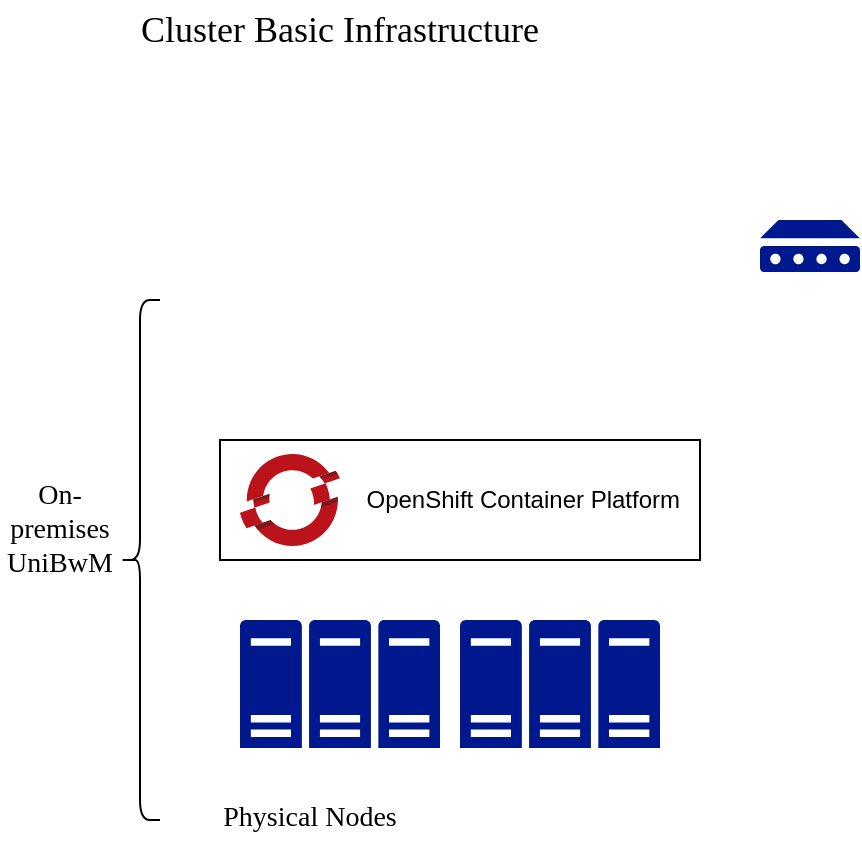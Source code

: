 <mxfile version="15.7.3" type="github">
  <diagram name="Page-1" id="d66fe2ae-3e9f-cf2f-6d29-e24063ad5d60">
    <mxGraphModel dx="1426" dy="826" grid="1" gridSize="10" guides="1" tooltips="1" connect="1" arrows="1" fold="1" page="1" pageScale="1" pageWidth="1169" pageHeight="827" background="none" math="0" shadow="0">
      <root>
        <mxCell id="0" />
        <mxCell id="1" parent="0" />
        <mxCell id="r-5wEKoVIx4eEHZj96Cq-2" value="&lt;font face=&quot;Verdana&quot;&gt;Cluster Basic Infrastructure&lt;/font&gt;" style="text;html=1;strokeColor=none;fillColor=none;align=center;verticalAlign=middle;whiteSpace=wrap;rounded=0;fontSize=18;" vertex="1" parent="1">
          <mxGeometry x="40" y="20" width="280" height="30" as="geometry" />
        </mxCell>
        <mxCell id="r-5wEKoVIx4eEHZj96Cq-5" value="" style="sketch=0;aspect=fixed;pointerEvents=1;shadow=0;dashed=0;html=1;strokeColor=none;labelPosition=center;verticalLabelPosition=bottom;verticalAlign=top;align=center;fillColor=#00188D;shape=mxgraph.mscae.enterprise.server_farm;fontFamily=Verdana;fontSize=18;" vertex="1" parent="1">
          <mxGeometry x="130" y="330" width="100" height="64" as="geometry" />
        </mxCell>
        <mxCell id="r-5wEKoVIx4eEHZj96Cq-6" value="Physical Nodes" style="text;html=1;strokeColor=none;fillColor=none;align=center;verticalAlign=middle;whiteSpace=wrap;rounded=0;fontFamily=Verdana;fontSize=14;" vertex="1" parent="1">
          <mxGeometry x="90" y="414" width="150" height="30" as="geometry" />
        </mxCell>
        <mxCell id="r-5wEKoVIx4eEHZj96Cq-7" value="" style="sketch=0;aspect=fixed;pointerEvents=1;shadow=0;dashed=0;html=1;strokeColor=none;labelPosition=center;verticalLabelPosition=bottom;verticalAlign=top;align=center;fillColor=#00188D;shape=mxgraph.mscae.enterprise.device;fontFamily=Verdana;fontSize=14;" vertex="1" parent="1">
          <mxGeometry x="390" y="130" width="50" height="26" as="geometry" />
        </mxCell>
        <mxCell id="r-5wEKoVIx4eEHZj96Cq-8" value="" style="shape=curlyBracket;whiteSpace=wrap;html=1;rounded=1;fontFamily=Verdana;fontSize=14;align=right;" vertex="1" parent="1">
          <mxGeometry x="70" y="170" width="20" height="260" as="geometry" />
        </mxCell>
        <mxCell id="r-5wEKoVIx4eEHZj96Cq-9" value="On-premises&lt;br&gt;UniBwM" style="text;html=1;strokeColor=none;fillColor=none;align=center;verticalAlign=middle;whiteSpace=wrap;rounded=0;fontFamily=Verdana;fontSize=14;" vertex="1" parent="1">
          <mxGeometry x="10" y="270" width="60" height="30" as="geometry" />
        </mxCell>
        <mxCell id="r-5wEKoVIx4eEHZj96Cq-10" value="" style="shape=image;html=1;verticalAlign=top;verticalLabelPosition=bottom;labelBackgroundColor=#ffffff;imageAspect=0;aspect=fixed;image=https://cdn2.iconfinder.com/data/icons/flags_gosquared/64/Germany_flat.png;fontFamily=Verdana;fontSize=14;" vertex="1" parent="1">
          <mxGeometry x="25" y="310" width="30" height="30" as="geometry" />
        </mxCell>
        <mxCell id="r-5wEKoVIx4eEHZj96Cq-11" value="" style="group" vertex="1" connectable="0" parent="1">
          <mxGeometry x="120" y="240" width="240" height="60" as="geometry" />
        </mxCell>
        <mxCell id="r-5wEKoVIx4eEHZj96Cq-1" value="OpenShift Container Platform" style="rounded=0;whiteSpace=wrap;html=1;align=right;spacingRight=8;" vertex="1" parent="r-5wEKoVIx4eEHZj96Cq-11">
          <mxGeometry width="240" height="60" as="geometry" />
        </mxCell>
        <mxCell id="r-5wEKoVIx4eEHZj96Cq-4" value="" style="sketch=0;aspect=fixed;html=1;points=[];align=center;image;fontSize=12;image=img/lib/mscae/OpenShift.svg;fontFamily=Verdana;" vertex="1" parent="r-5wEKoVIx4eEHZj96Cq-11">
          <mxGeometry x="10" y="7" width="50" height="46" as="geometry" />
        </mxCell>
        <mxCell id="r-5wEKoVIx4eEHZj96Cq-12" value="" style="sketch=0;aspect=fixed;pointerEvents=1;shadow=0;dashed=0;html=1;strokeColor=none;labelPosition=center;verticalLabelPosition=bottom;verticalAlign=top;align=center;fillColor=#00188D;shape=mxgraph.mscae.enterprise.server_farm;fontFamily=Verdana;fontSize=18;" vertex="1" parent="1">
          <mxGeometry x="240" y="330" width="100" height="64" as="geometry" />
        </mxCell>
      </root>
    </mxGraphModel>
  </diagram>
</mxfile>
